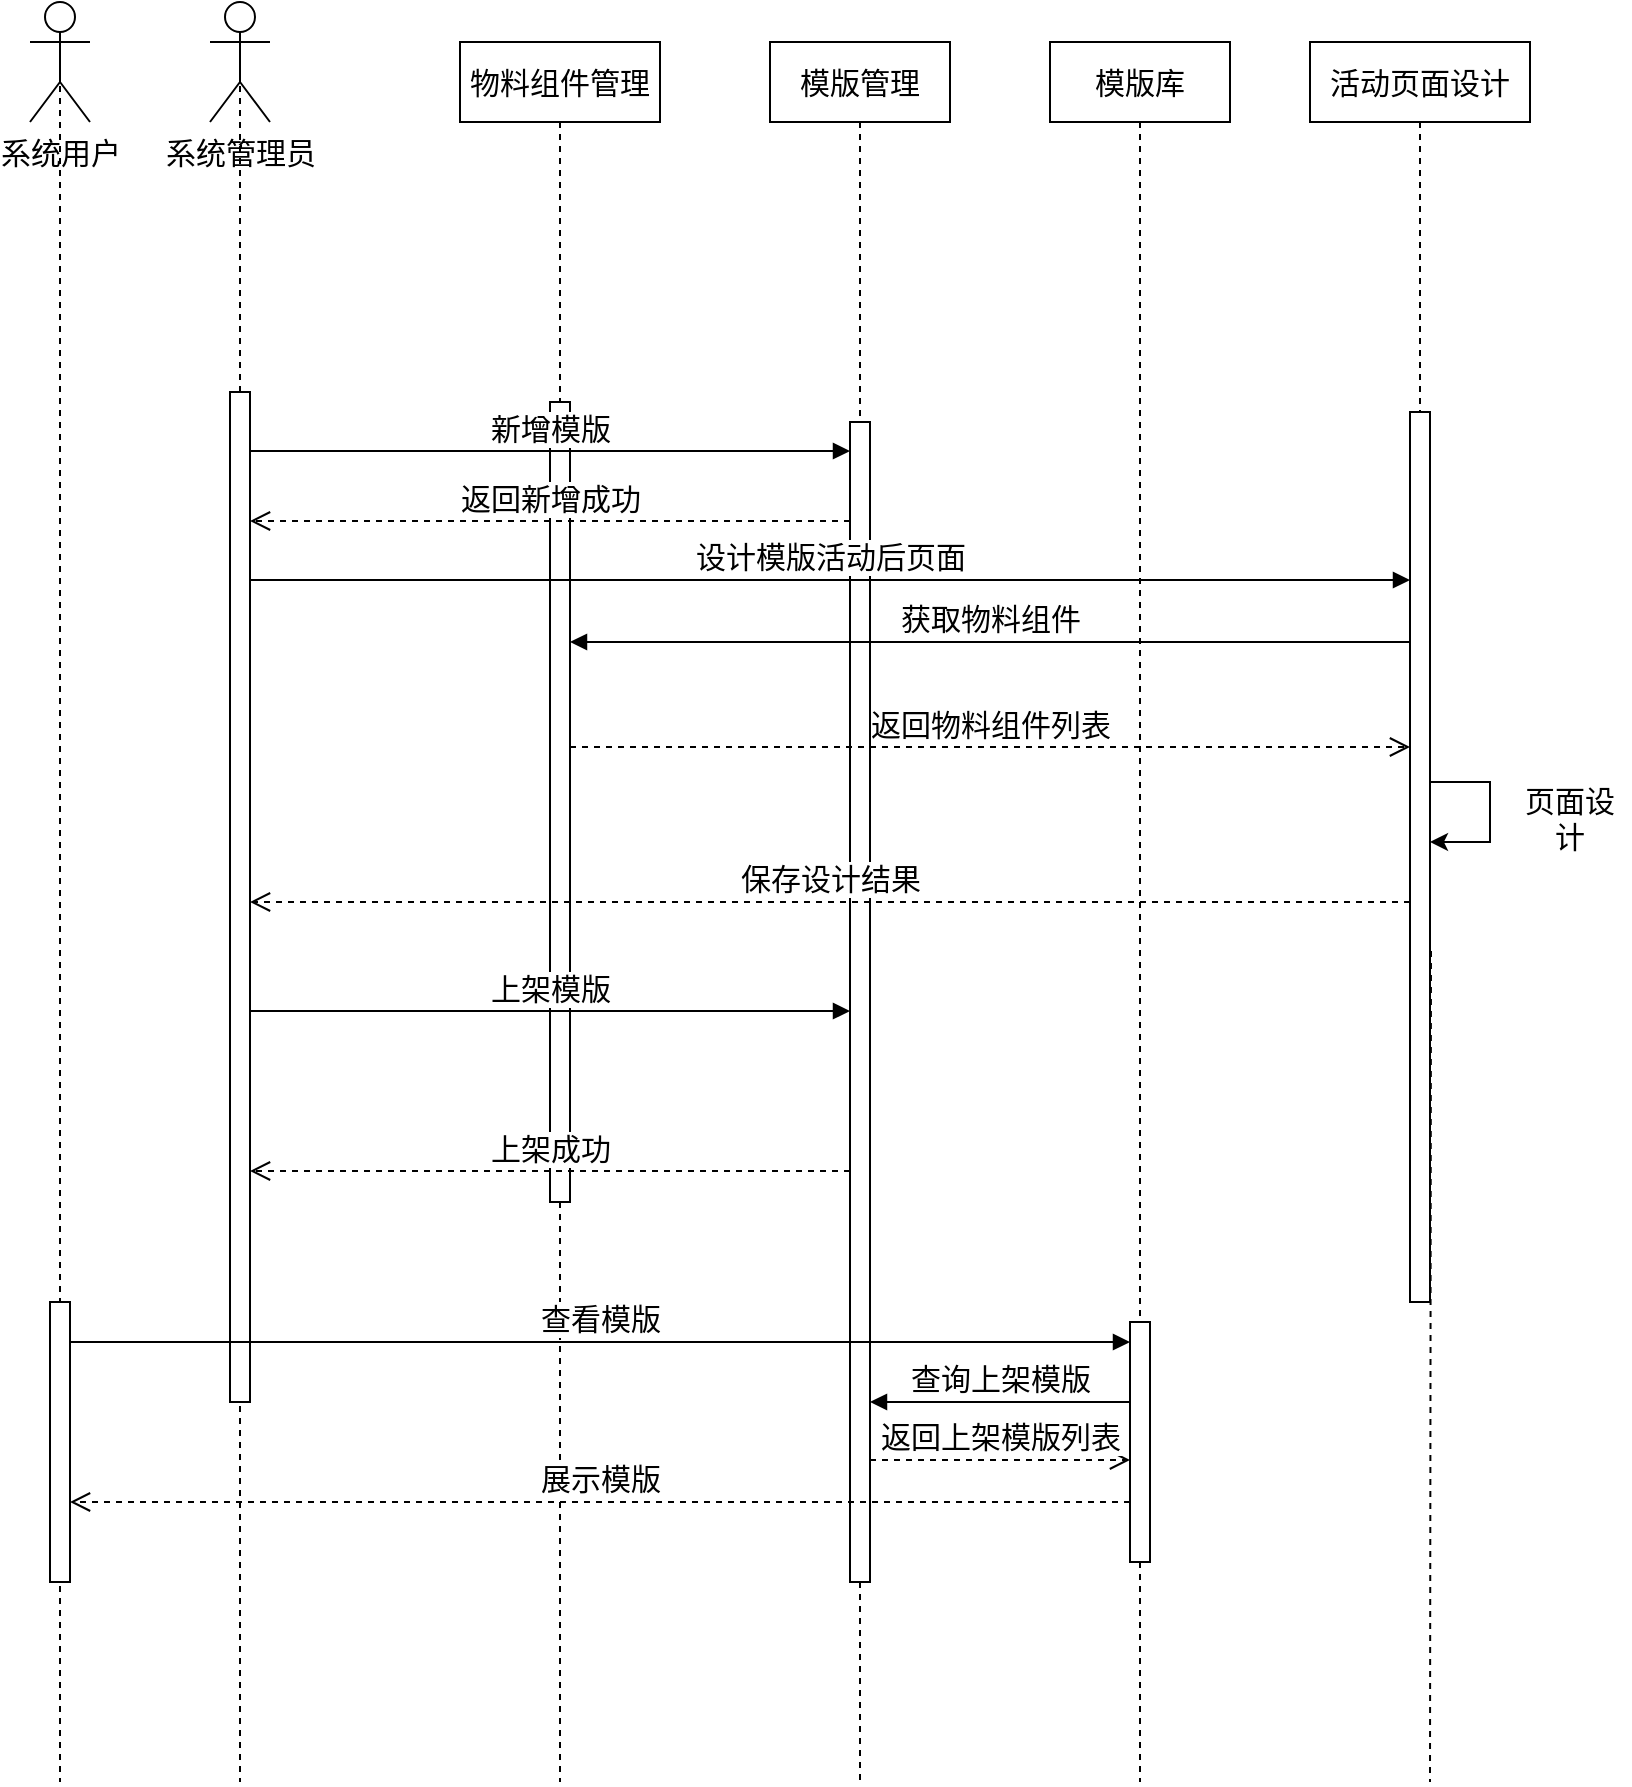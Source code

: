 <mxfile version="24.0.7" type="github">
  <diagram name="第 1 页" id="w9qvFU2rq8Aa3MwLWswK">
    <mxGraphModel dx="420" dy="1146" grid="1" gridSize="10" guides="1" tooltips="1" connect="1" arrows="1" fold="1" page="1" pageScale="1" pageWidth="827" pageHeight="1169" math="0" shadow="0">
      <root>
        <mxCell id="0" />
        <mxCell id="1" parent="0" />
        <mxCell id="nOtRfNLZ3b11A0fir6sg-1" style="edgeStyle=orthogonalEdgeStyle;rounded=0;orthogonalLoop=1;jettySize=auto;html=1;exitX=0.5;exitY=0.5;exitDx=0;exitDy=0;exitPerimeter=0;dashed=1;endArrow=none;endFill=0;" edge="1" parent="1" source="nOtRfNLZ3b11A0fir6sg-2">
          <mxGeometry relative="1" as="geometry">
            <mxPoint x="2565" y="1240" as="targetPoint" />
          </mxGeometry>
        </mxCell>
        <mxCell id="nOtRfNLZ3b11A0fir6sg-2" value="系统管理员" style="shape=umlActor;verticalLabelPosition=bottom;verticalAlign=top;html=1;outlineConnect=0;fontSize=15;" vertex="1" parent="1">
          <mxGeometry x="2550" y="350" width="30" height="60" as="geometry" />
        </mxCell>
        <mxCell id="nOtRfNLZ3b11A0fir6sg-3" style="edgeStyle=orthogonalEdgeStyle;rounded=0;orthogonalLoop=1;jettySize=auto;html=1;exitX=0.5;exitY=1;exitDx=0;exitDy=0;dashed=1;endArrow=none;endFill=0;" edge="1" parent="1" source="nOtRfNLZ3b11A0fir6sg-4">
          <mxGeometry relative="1" as="geometry">
            <mxPoint x="2725" y="1240" as="targetPoint" />
          </mxGeometry>
        </mxCell>
        <mxCell id="nOtRfNLZ3b11A0fir6sg-4" value="物料组件管理" style="rounded=0;whiteSpace=wrap;html=1;fontSize=15;" vertex="1" parent="1">
          <mxGeometry x="2675" y="370" width="100" height="40" as="geometry" />
        </mxCell>
        <mxCell id="nOtRfNLZ3b11A0fir6sg-5" style="edgeStyle=orthogonalEdgeStyle;rounded=0;orthogonalLoop=1;jettySize=auto;html=1;exitX=0.5;exitY=1;exitDx=0;exitDy=0;dashed=1;endArrow=none;endFill=0;" edge="1" parent="1" source="nOtRfNLZ3b11A0fir6sg-15">
          <mxGeometry relative="1" as="geometry">
            <mxPoint x="2875" y="1240" as="targetPoint" />
          </mxGeometry>
        </mxCell>
        <mxCell id="nOtRfNLZ3b11A0fir6sg-6" value="模版管理" style="rounded=0;whiteSpace=wrap;html=1;fontSize=15;" vertex="1" parent="1">
          <mxGeometry x="2830" y="370" width="90" height="40" as="geometry" />
        </mxCell>
        <mxCell id="nOtRfNLZ3b11A0fir6sg-7" style="edgeStyle=orthogonalEdgeStyle;rounded=0;orthogonalLoop=1;jettySize=auto;html=1;exitX=0.5;exitY=1;exitDx=0;exitDy=0;dashed=1;endArrow=none;endFill=0;" edge="1" parent="1" source="nOtRfNLZ3b11A0fir6sg-31">
          <mxGeometry relative="1" as="geometry">
            <mxPoint x="3015" y="1240" as="targetPoint" />
          </mxGeometry>
        </mxCell>
        <mxCell id="nOtRfNLZ3b11A0fir6sg-8" value="模版库" style="rounded=0;whiteSpace=wrap;html=1;fontSize=15;" vertex="1" parent="1">
          <mxGeometry x="2970" y="370" width="90" height="40" as="geometry" />
        </mxCell>
        <mxCell id="nOtRfNLZ3b11A0fir6sg-9" style="edgeStyle=orthogonalEdgeStyle;rounded=0;orthogonalLoop=1;jettySize=auto;html=1;exitX=0.5;exitY=1;exitDx=0;exitDy=0;dashed=1;endArrow=none;endFill=0;fontSize=15;" edge="1" parent="1" source="nOtRfNLZ3b11A0fir6sg-10">
          <mxGeometry relative="1" as="geometry">
            <mxPoint x="3160" y="1240" as="targetPoint" />
          </mxGeometry>
        </mxCell>
        <mxCell id="nOtRfNLZ3b11A0fir6sg-10" value="活动页面设计" style="rounded=0;whiteSpace=wrap;html=1;fontSize=15;" vertex="1" parent="1">
          <mxGeometry x="3100" y="370" width="110" height="40" as="geometry" />
        </mxCell>
        <mxCell id="nOtRfNLZ3b11A0fir6sg-11" value="" style="html=1;points=[[0,0,0,0,5],[0,1,0,0,-5],[1,0,0,0,5],[1,1,0,0,-5]];perimeter=orthogonalPerimeter;outlineConnect=0;targetShapes=umlLifeline;portConstraint=eastwest;newEdgeStyle={&quot;curved&quot;:0,&quot;rounded&quot;:0};fontSize=15;" vertex="1" parent="1">
          <mxGeometry x="2560" y="545" width="10" height="505" as="geometry" />
        </mxCell>
        <mxCell id="nOtRfNLZ3b11A0fir6sg-12" value="" style="html=1;points=[[0,0,0,0,5],[0,1,0,0,-5],[1,0,0,0,5],[1,1,0,0,-5]];perimeter=orthogonalPerimeter;outlineConnect=0;targetShapes=umlLifeline;portConstraint=eastwest;newEdgeStyle={&quot;curved&quot;:0,&quot;rounded&quot;:0};fontSize=15;" vertex="1" parent="1">
          <mxGeometry x="2720" y="550" width="10" height="400" as="geometry" />
        </mxCell>
        <mxCell id="nOtRfNLZ3b11A0fir6sg-13" value="" style="html=1;points=[[0,0,0,0,5],[0,1,0,0,-5],[1,0,0,0,5],[1,1,0,0,-5]];perimeter=orthogonalPerimeter;outlineConnect=0;targetShapes=umlLifeline;portConstraint=eastwest;newEdgeStyle={&quot;curved&quot;:0,&quot;rounded&quot;:0};fontSize=15;" vertex="1" parent="1">
          <mxGeometry x="3150" y="555" width="10" height="445" as="geometry" />
        </mxCell>
        <mxCell id="nOtRfNLZ3b11A0fir6sg-14" value="" style="edgeStyle=orthogonalEdgeStyle;rounded=0;orthogonalLoop=1;jettySize=auto;html=1;exitX=0.5;exitY=1;exitDx=0;exitDy=0;dashed=1;endArrow=none;endFill=0;fontSize=15;" edge="1" parent="1" source="nOtRfNLZ3b11A0fir6sg-6" target="nOtRfNLZ3b11A0fir6sg-15">
          <mxGeometry relative="1" as="geometry">
            <mxPoint x="2875" y="1170" as="targetPoint" />
            <mxPoint x="2875" y="410" as="sourcePoint" />
            <Array as="points">
              <mxPoint x="2875" y="540" />
              <mxPoint x="2875" y="540" />
            </Array>
          </mxGeometry>
        </mxCell>
        <mxCell id="nOtRfNLZ3b11A0fir6sg-15" value="" style="html=1;points=[[0,0,0,0,5],[0,1,0,0,-5],[1,0,0,0,5],[1,1,0,0,-5]];perimeter=orthogonalPerimeter;outlineConnect=0;targetShapes=umlLifeline;portConstraint=eastwest;newEdgeStyle={&quot;curved&quot;:0,&quot;rounded&quot;:0};fontSize=15;" vertex="1" parent="1">
          <mxGeometry x="2870" y="560" width="10" height="580" as="geometry" />
        </mxCell>
        <mxCell id="nOtRfNLZ3b11A0fir6sg-16" value="新增模版" style="html=1;verticalAlign=bottom;endArrow=block;curved=0;rounded=0;fontSize=15;" edge="1" parent="1">
          <mxGeometry width="80" relative="1" as="geometry">
            <mxPoint x="2570" y="574.5" as="sourcePoint" />
            <mxPoint x="2870" y="574.5" as="targetPoint" />
          </mxGeometry>
        </mxCell>
        <mxCell id="nOtRfNLZ3b11A0fir6sg-17" value="设计模版活动后页面" style="html=1;verticalAlign=bottom;endArrow=block;curved=0;rounded=0;fontSize=15;" edge="1" parent="1">
          <mxGeometry width="80" relative="1" as="geometry">
            <mxPoint x="2570" y="639" as="sourcePoint" />
            <mxPoint x="3150" y="639" as="targetPoint" />
            <mxPoint as="offset" />
          </mxGeometry>
        </mxCell>
        <mxCell id="nOtRfNLZ3b11A0fir6sg-18" value="获取物料组件" style="html=1;verticalAlign=bottom;endArrow=block;curved=0;rounded=0;fontSize=15;" edge="1" parent="1">
          <mxGeometry width="80" relative="1" as="geometry">
            <mxPoint x="3150" y="670" as="sourcePoint" />
            <mxPoint x="2730" y="670" as="targetPoint" />
            <mxPoint as="offset" />
          </mxGeometry>
        </mxCell>
        <mxCell id="nOtRfNLZ3b11A0fir6sg-19" value="返回物料组件列表" style="html=1;verticalAlign=bottom;endArrow=open;dashed=1;endSize=8;curved=0;rounded=0;fontSize=15;" edge="1" parent="1">
          <mxGeometry relative="1" as="geometry">
            <mxPoint x="2730" y="722.5" as="sourcePoint" />
            <mxPoint x="3150" y="722.5" as="targetPoint" />
            <mxPoint as="offset" />
          </mxGeometry>
        </mxCell>
        <mxCell id="nOtRfNLZ3b11A0fir6sg-20" value="" style="endArrow=classic;html=1;rounded=0;fontSize=15;" edge="1" parent="1">
          <mxGeometry width="50" height="50" relative="1" as="geometry">
            <mxPoint x="3160" y="740" as="sourcePoint" />
            <mxPoint x="3160" y="770" as="targetPoint" />
            <Array as="points">
              <mxPoint x="3190" y="740" />
              <mxPoint x="3190" y="770" />
              <mxPoint x="3160" y="770" />
            </Array>
          </mxGeometry>
        </mxCell>
        <mxCell id="nOtRfNLZ3b11A0fir6sg-21" value="页面设计" style="text;html=1;align=center;verticalAlign=middle;whiteSpace=wrap;rounded=0;fontSize=15;" vertex="1" parent="1">
          <mxGeometry x="3200" y="742.5" width="60" height="30" as="geometry" />
        </mxCell>
        <mxCell id="nOtRfNLZ3b11A0fir6sg-22" value="保存设计结果" style="html=1;verticalAlign=bottom;endArrow=open;dashed=1;endSize=8;curved=0;rounded=0;fontSize=15;" edge="1" parent="1" target="nOtRfNLZ3b11A0fir6sg-11">
          <mxGeometry relative="1" as="geometry">
            <mxPoint x="3150" y="800" as="sourcePoint" />
            <mxPoint x="2880" y="800" as="targetPoint" />
          </mxGeometry>
        </mxCell>
        <mxCell id="nOtRfNLZ3b11A0fir6sg-23" value="返回新增成功" style="html=1;verticalAlign=bottom;endArrow=open;dashed=1;endSize=8;curved=0;rounded=0;fontSize=15;" edge="1" parent="1" source="nOtRfNLZ3b11A0fir6sg-15">
          <mxGeometry relative="1" as="geometry">
            <mxPoint x="2650" y="609.5" as="sourcePoint" />
            <mxPoint x="2570" y="609.5" as="targetPoint" />
          </mxGeometry>
        </mxCell>
        <mxCell id="nOtRfNLZ3b11A0fir6sg-24" value="上架模版" style="html=1;verticalAlign=bottom;endArrow=block;curved=0;rounded=0;fontSize=15;" edge="1" parent="1" target="nOtRfNLZ3b11A0fir6sg-15">
          <mxGeometry width="80" relative="1" as="geometry">
            <mxPoint x="2570" y="854.5" as="sourcePoint" />
            <mxPoint x="2650" y="854.5" as="targetPoint" />
          </mxGeometry>
        </mxCell>
        <mxCell id="nOtRfNLZ3b11A0fir6sg-25" value="上架成功" style="html=1;verticalAlign=bottom;endArrow=open;dashed=1;endSize=8;curved=0;rounded=0;fontSize=15;" edge="1" parent="1">
          <mxGeometry relative="1" as="geometry">
            <mxPoint x="2870" y="934.5" as="sourcePoint" />
            <mxPoint x="2570" y="934.5" as="targetPoint" />
            <mxPoint as="offset" />
          </mxGeometry>
        </mxCell>
        <mxCell id="nOtRfNLZ3b11A0fir6sg-26" style="edgeStyle=orthogonalEdgeStyle;rounded=0;orthogonalLoop=1;jettySize=auto;html=1;exitX=0.5;exitY=0.5;exitDx=0;exitDy=0;exitPerimeter=0;dashed=1;endArrow=none;endFill=0;" edge="1" parent="1" source="nOtRfNLZ3b11A0fir6sg-29">
          <mxGeometry relative="1" as="geometry">
            <mxPoint x="2475" y="1240" as="targetPoint" />
            <Array as="points">
              <mxPoint x="2475" y="1100" />
              <mxPoint x="2475" y="1100" />
            </Array>
          </mxGeometry>
        </mxCell>
        <mxCell id="nOtRfNLZ3b11A0fir6sg-27" value="系统用户" style="shape=umlActor;verticalLabelPosition=bottom;verticalAlign=top;html=1;outlineConnect=0;fontSize=15;" vertex="1" parent="1">
          <mxGeometry x="2460" y="350" width="30" height="60" as="geometry" />
        </mxCell>
        <mxCell id="nOtRfNLZ3b11A0fir6sg-28" value="" style="edgeStyle=orthogonalEdgeStyle;rounded=0;orthogonalLoop=1;jettySize=auto;html=1;exitX=0.5;exitY=0.5;exitDx=0;exitDy=0;exitPerimeter=0;dashed=1;endArrow=none;endFill=0;fontSize=15;" edge="1" parent="1" source="nOtRfNLZ3b11A0fir6sg-27" target="nOtRfNLZ3b11A0fir6sg-29">
          <mxGeometry relative="1" as="geometry">
            <mxPoint x="2475" y="1220" as="targetPoint" />
            <mxPoint x="2475" y="380" as="sourcePoint" />
            <Array as="points">
              <mxPoint x="2475" y="880" />
              <mxPoint x="2475" y="880" />
            </Array>
          </mxGeometry>
        </mxCell>
        <mxCell id="nOtRfNLZ3b11A0fir6sg-29" value="" style="html=1;points=[[0,0,0,0,5],[0,1,0,0,-5],[1,0,0,0,5],[1,1,0,0,-5]];perimeter=orthogonalPerimeter;outlineConnect=0;targetShapes=umlLifeline;portConstraint=eastwest;newEdgeStyle={&quot;curved&quot;:0,&quot;rounded&quot;:0};fontSize=15;" vertex="1" parent="1">
          <mxGeometry x="2470" y="1000" width="10" height="140" as="geometry" />
        </mxCell>
        <mxCell id="nOtRfNLZ3b11A0fir6sg-30" value="" style="edgeStyle=orthogonalEdgeStyle;rounded=0;orthogonalLoop=1;jettySize=auto;html=1;exitX=0.5;exitY=1;exitDx=0;exitDy=0;dashed=1;endArrow=none;endFill=0;fontSize=15;" edge="1" parent="1" source="nOtRfNLZ3b11A0fir6sg-8" target="nOtRfNLZ3b11A0fir6sg-31">
          <mxGeometry relative="1" as="geometry">
            <mxPoint x="3015" y="1190" as="targetPoint" />
            <mxPoint x="3015" y="410" as="sourcePoint" />
            <Array as="points">
              <mxPoint x="3015" y="920" />
              <mxPoint x="3015" y="920" />
            </Array>
          </mxGeometry>
        </mxCell>
        <mxCell id="nOtRfNLZ3b11A0fir6sg-31" value="" style="html=1;points=[[0,0,0,0,5],[0,1,0,0,-5],[1,0,0,0,5],[1,1,0,0,-5]];perimeter=orthogonalPerimeter;outlineConnect=0;targetShapes=umlLifeline;portConstraint=eastwest;newEdgeStyle={&quot;curved&quot;:0,&quot;rounded&quot;:0};fontSize=15;" vertex="1" parent="1">
          <mxGeometry x="3010" y="1010" width="10" height="120" as="geometry" />
        </mxCell>
        <mxCell id="nOtRfNLZ3b11A0fir6sg-32" value="查看模版" style="html=1;verticalAlign=bottom;endArrow=block;curved=0;rounded=0;fontSize=15;" edge="1" parent="1" target="nOtRfNLZ3b11A0fir6sg-31">
          <mxGeometry width="80" relative="1" as="geometry">
            <mxPoint x="2480" y="1020" as="sourcePoint" />
            <mxPoint x="2560" y="1020" as="targetPoint" />
          </mxGeometry>
        </mxCell>
        <mxCell id="nOtRfNLZ3b11A0fir6sg-33" value="查询上架模版" style="html=1;verticalAlign=bottom;endArrow=block;curved=0;rounded=0;fontSize=15;" edge="1" parent="1" source="nOtRfNLZ3b11A0fir6sg-31">
          <mxGeometry width="80" relative="1" as="geometry">
            <mxPoint x="2960" y="1050" as="sourcePoint" />
            <mxPoint x="2880" y="1050" as="targetPoint" />
          </mxGeometry>
        </mxCell>
        <mxCell id="nOtRfNLZ3b11A0fir6sg-34" value="返回上架模版列表" style="html=1;verticalAlign=bottom;endArrow=open;dashed=1;endSize=8;curved=0;rounded=0;fontSize=15;" edge="1" parent="1" target="nOtRfNLZ3b11A0fir6sg-31">
          <mxGeometry relative="1" as="geometry">
            <mxPoint x="2880" y="1079" as="sourcePoint" />
            <mxPoint x="2960" y="1079" as="targetPoint" />
          </mxGeometry>
        </mxCell>
        <mxCell id="nOtRfNLZ3b11A0fir6sg-35" value="展示模版" style="html=1;verticalAlign=bottom;endArrow=open;dashed=1;endSize=8;curved=0;rounded=0;fontSize=15;" edge="1" parent="1">
          <mxGeometry relative="1" as="geometry">
            <mxPoint x="3010" y="1100" as="sourcePoint" />
            <mxPoint x="2480" y="1100" as="targetPoint" />
          </mxGeometry>
        </mxCell>
      </root>
    </mxGraphModel>
  </diagram>
</mxfile>

